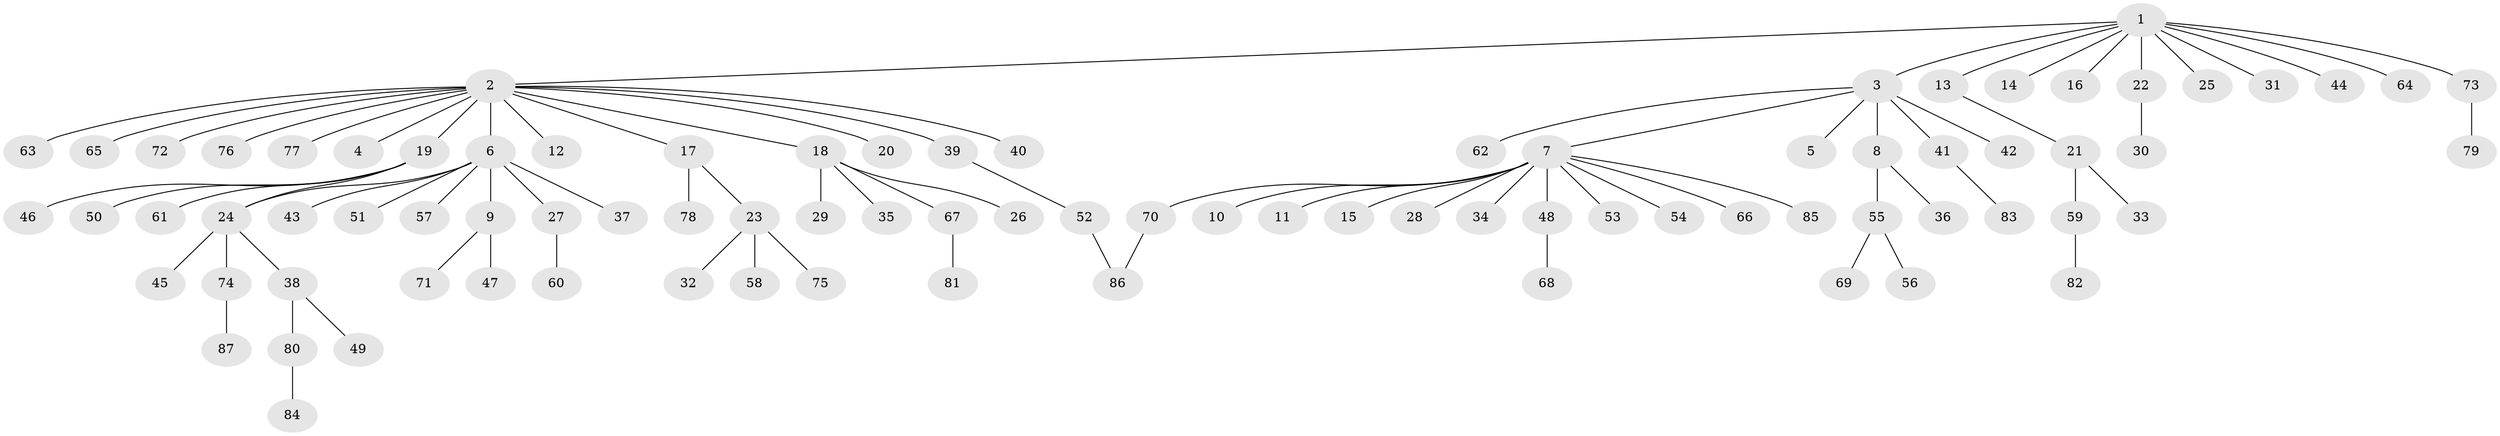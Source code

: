 // Generated by graph-tools (version 1.1) at 2025/26/03/09/25 03:26:09]
// undirected, 87 vertices, 88 edges
graph export_dot {
graph [start="1"]
  node [color=gray90,style=filled];
  1;
  2;
  3;
  4;
  5;
  6;
  7;
  8;
  9;
  10;
  11;
  12;
  13;
  14;
  15;
  16;
  17;
  18;
  19;
  20;
  21;
  22;
  23;
  24;
  25;
  26;
  27;
  28;
  29;
  30;
  31;
  32;
  33;
  34;
  35;
  36;
  37;
  38;
  39;
  40;
  41;
  42;
  43;
  44;
  45;
  46;
  47;
  48;
  49;
  50;
  51;
  52;
  53;
  54;
  55;
  56;
  57;
  58;
  59;
  60;
  61;
  62;
  63;
  64;
  65;
  66;
  67;
  68;
  69;
  70;
  71;
  72;
  73;
  74;
  75;
  76;
  77;
  78;
  79;
  80;
  81;
  82;
  83;
  84;
  85;
  86;
  87;
  1 -- 2;
  1 -- 3;
  1 -- 13;
  1 -- 14;
  1 -- 16;
  1 -- 22;
  1 -- 25;
  1 -- 31;
  1 -- 44;
  1 -- 64;
  1 -- 73;
  2 -- 4;
  2 -- 6;
  2 -- 12;
  2 -- 17;
  2 -- 18;
  2 -- 19;
  2 -- 20;
  2 -- 39;
  2 -- 40;
  2 -- 63;
  2 -- 65;
  2 -- 72;
  2 -- 76;
  2 -- 77;
  3 -- 5;
  3 -- 7;
  3 -- 8;
  3 -- 41;
  3 -- 42;
  3 -- 62;
  6 -- 9;
  6 -- 24;
  6 -- 27;
  6 -- 37;
  6 -- 43;
  6 -- 51;
  6 -- 57;
  7 -- 10;
  7 -- 11;
  7 -- 15;
  7 -- 28;
  7 -- 34;
  7 -- 48;
  7 -- 53;
  7 -- 54;
  7 -- 66;
  7 -- 70;
  7 -- 85;
  8 -- 36;
  8 -- 55;
  9 -- 47;
  9 -- 71;
  13 -- 21;
  17 -- 23;
  17 -- 78;
  18 -- 26;
  18 -- 29;
  18 -- 35;
  18 -- 67;
  19 -- 24;
  19 -- 46;
  19 -- 50;
  19 -- 61;
  21 -- 33;
  21 -- 59;
  22 -- 30;
  23 -- 32;
  23 -- 58;
  23 -- 75;
  24 -- 38;
  24 -- 45;
  24 -- 74;
  27 -- 60;
  38 -- 49;
  38 -- 80;
  39 -- 52;
  41 -- 83;
  48 -- 68;
  52 -- 86;
  55 -- 56;
  55 -- 69;
  59 -- 82;
  67 -- 81;
  70 -- 86;
  73 -- 79;
  74 -- 87;
  80 -- 84;
}
